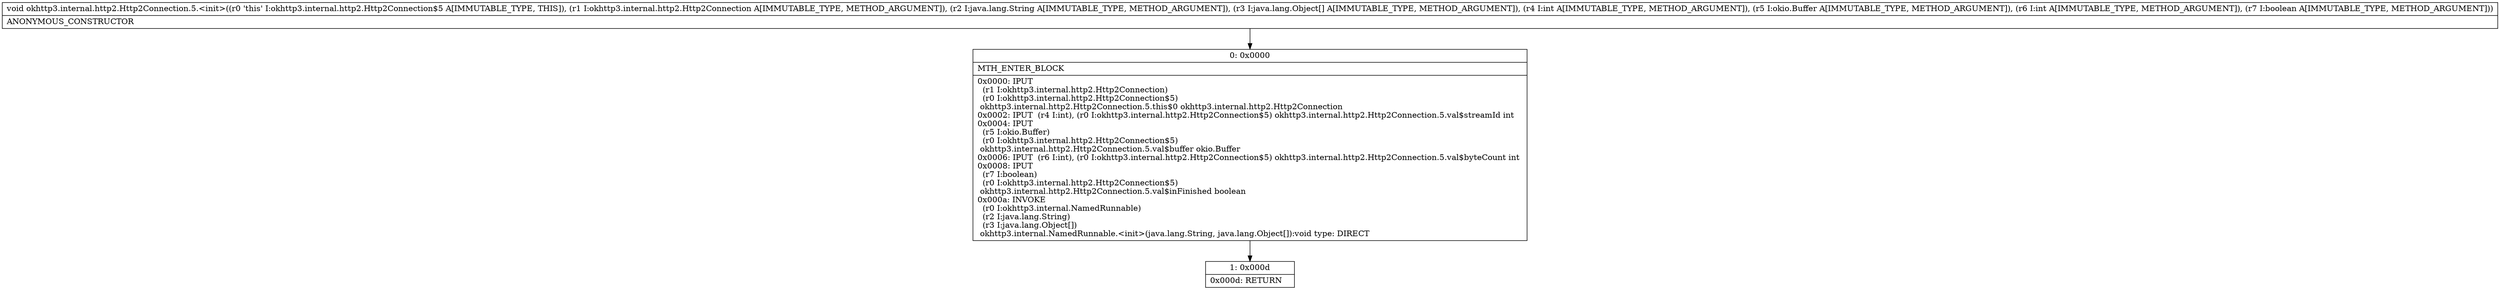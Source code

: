digraph "CFG forokhttp3.internal.http2.Http2Connection.5.\<init\>(Lokhttp3\/internal\/http2\/Http2Connection;Ljava\/lang\/String;[Ljava\/lang\/Object;ILokio\/Buffer;IZ)V" {
Node_0 [shape=record,label="{0\:\ 0x0000|MTH_ENTER_BLOCK\l|0x0000: IPUT  \l  (r1 I:okhttp3.internal.http2.Http2Connection)\l  (r0 I:okhttp3.internal.http2.Http2Connection$5)\l okhttp3.internal.http2.Http2Connection.5.this$0 okhttp3.internal.http2.Http2Connection \l0x0002: IPUT  (r4 I:int), (r0 I:okhttp3.internal.http2.Http2Connection$5) okhttp3.internal.http2.Http2Connection.5.val$streamId int \l0x0004: IPUT  \l  (r5 I:okio.Buffer)\l  (r0 I:okhttp3.internal.http2.Http2Connection$5)\l okhttp3.internal.http2.Http2Connection.5.val$buffer okio.Buffer \l0x0006: IPUT  (r6 I:int), (r0 I:okhttp3.internal.http2.Http2Connection$5) okhttp3.internal.http2.Http2Connection.5.val$byteCount int \l0x0008: IPUT  \l  (r7 I:boolean)\l  (r0 I:okhttp3.internal.http2.Http2Connection$5)\l okhttp3.internal.http2.Http2Connection.5.val$inFinished boolean \l0x000a: INVOKE  \l  (r0 I:okhttp3.internal.NamedRunnable)\l  (r2 I:java.lang.String)\l  (r3 I:java.lang.Object[])\l okhttp3.internal.NamedRunnable.\<init\>(java.lang.String, java.lang.Object[]):void type: DIRECT \l}"];
Node_1 [shape=record,label="{1\:\ 0x000d|0x000d: RETURN   \l}"];
MethodNode[shape=record,label="{void okhttp3.internal.http2.Http2Connection.5.\<init\>((r0 'this' I:okhttp3.internal.http2.Http2Connection$5 A[IMMUTABLE_TYPE, THIS]), (r1 I:okhttp3.internal.http2.Http2Connection A[IMMUTABLE_TYPE, METHOD_ARGUMENT]), (r2 I:java.lang.String A[IMMUTABLE_TYPE, METHOD_ARGUMENT]), (r3 I:java.lang.Object[] A[IMMUTABLE_TYPE, METHOD_ARGUMENT]), (r4 I:int A[IMMUTABLE_TYPE, METHOD_ARGUMENT]), (r5 I:okio.Buffer A[IMMUTABLE_TYPE, METHOD_ARGUMENT]), (r6 I:int A[IMMUTABLE_TYPE, METHOD_ARGUMENT]), (r7 I:boolean A[IMMUTABLE_TYPE, METHOD_ARGUMENT]))  | ANONYMOUS_CONSTRUCTOR\l}"];
MethodNode -> Node_0;
Node_0 -> Node_1;
}

